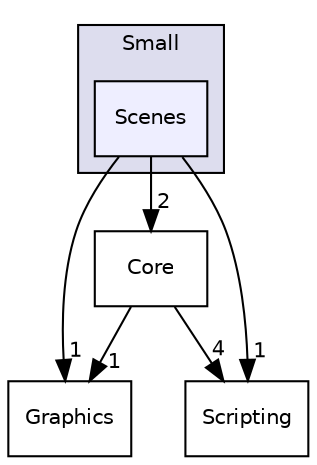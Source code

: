 digraph "C:/Users/Folaefolc/Documents/Code/Big-Projects/ScriptWizards/SmallGameLibrary/include/Small/Scenes" {
  compound=true
  node [ fontsize="10", fontname="Helvetica"];
  edge [ labelfontsize="10", labelfontname="Helvetica"];
  subgraph clusterdir_290c9472403cc5ed1c12e7f70d4d05fb {
    graph [ bgcolor="#ddddee", pencolor="black", label="Small" fontname="Helvetica", fontsize="10", URL="dir_290c9472403cc5ed1c12e7f70d4d05fb.html"]
  dir_bcdf9cebc25561e4c1b7192e0fcc172f [shape=box, label="Scenes", style="filled", fillcolor="#eeeeff", pencolor="black", URL="dir_bcdf9cebc25561e4c1b7192e0fcc172f.html"];
  }
  dir_818e4b2f1e99744b77701f4af6c4f9dd [shape=box label="Graphics" URL="dir_818e4b2f1e99744b77701f4af6c4f9dd.html"];
  dir_cd0fd4b73ca72f7d7c09733d8ad1472d [shape=box label="Scripting" URL="dir_cd0fd4b73ca72f7d7c09733d8ad1472d.html"];
  dir_53f09675a63f23c477f13832a6d20a2f [shape=box label="Core" URL="dir_53f09675a63f23c477f13832a6d20a2f.html"];
  dir_53f09675a63f23c477f13832a6d20a2f->dir_818e4b2f1e99744b77701f4af6c4f9dd [headlabel="1", labeldistance=1.5 headhref="dir_000002_000006.html"];
  dir_53f09675a63f23c477f13832a6d20a2f->dir_cd0fd4b73ca72f7d7c09733d8ad1472d [headlabel="4", labeldistance=1.5 headhref="dir_000002_000008.html"];
  dir_bcdf9cebc25561e4c1b7192e0fcc172f->dir_818e4b2f1e99744b77701f4af6c4f9dd [headlabel="1", labeldistance=1.5 headhref="dir_000007_000006.html"];
  dir_bcdf9cebc25561e4c1b7192e0fcc172f->dir_cd0fd4b73ca72f7d7c09733d8ad1472d [headlabel="1", labeldistance=1.5 headhref="dir_000007_000008.html"];
  dir_bcdf9cebc25561e4c1b7192e0fcc172f->dir_53f09675a63f23c477f13832a6d20a2f [headlabel="2", labeldistance=1.5 headhref="dir_000007_000002.html"];
}
